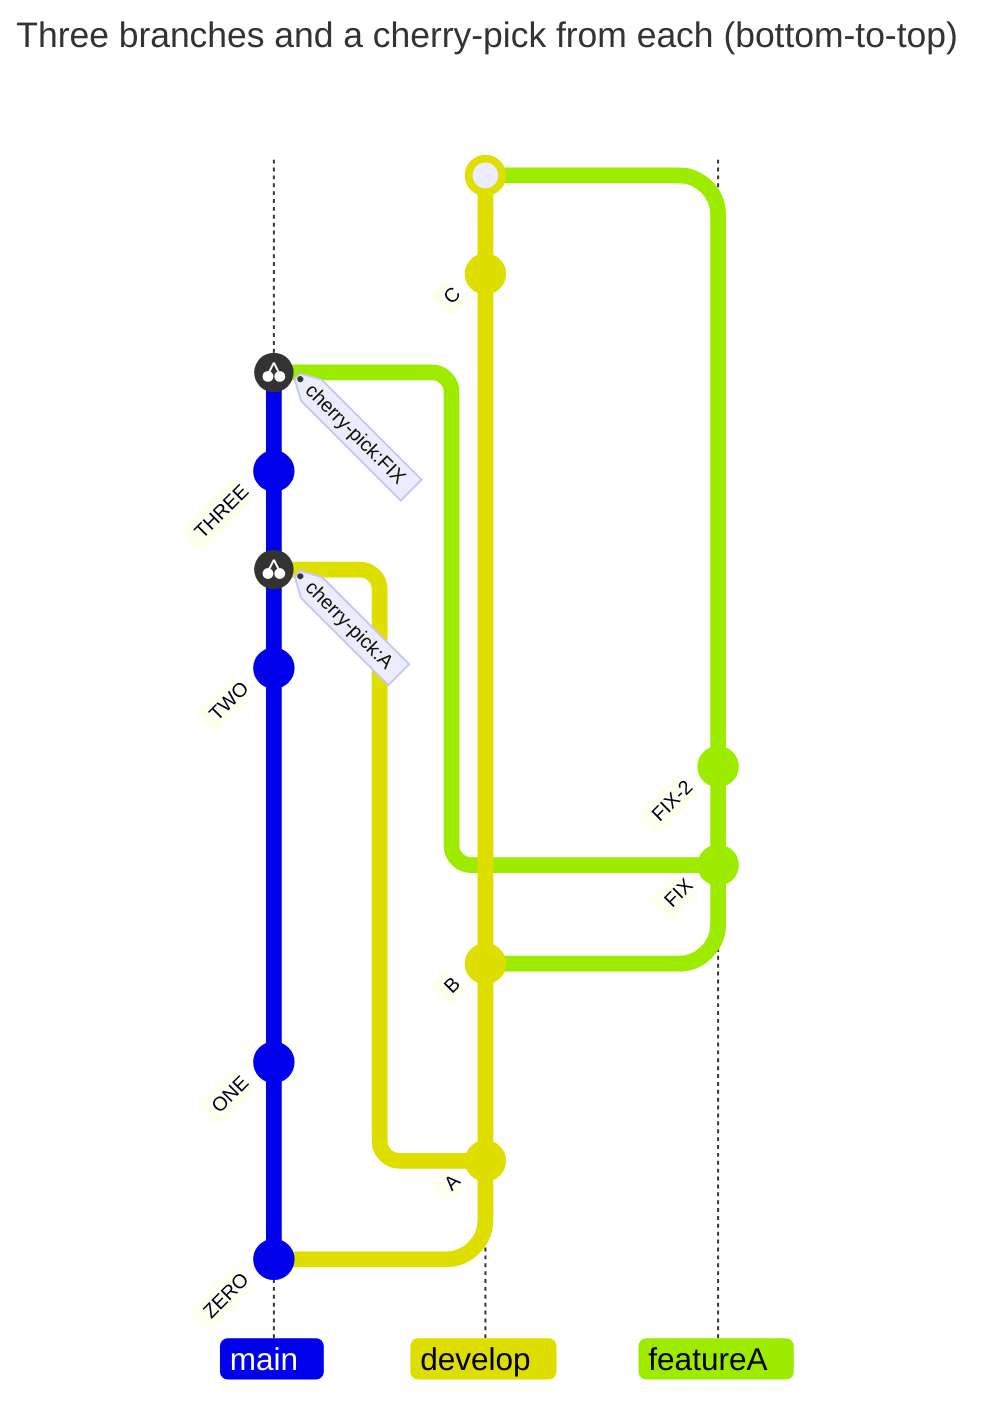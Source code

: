 ---
title: Three branches and a cherry-pick from each (bottom-to-top)
---
gitGraph BT:
commit id: "ZERO"
branch develop
commit id:"A"
checkout main
commit id:"ONE"
checkout develop
commit id:"B"
branch featureA
commit id:"FIX"
commit id: "FIX-2"
checkout main
commit id:"TWO"
cherry-pick id:"A"
commit id:"THREE"
cherry-pick id:"FIX"
checkout develop
commit id:"C"
merge featureA